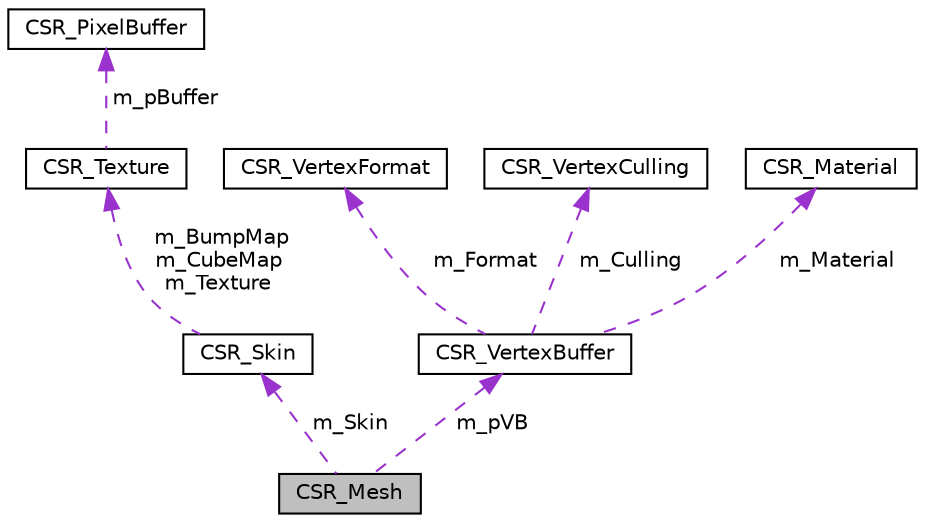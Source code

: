 digraph "CSR_Mesh"
{
 // LATEX_PDF_SIZE
  edge [fontname="Helvetica",fontsize="10",labelfontname="Helvetica",labelfontsize="10"];
  node [fontname="Helvetica",fontsize="10",shape=record];
  Node1 [label="CSR_Mesh",height=0.2,width=0.4,color="black", fillcolor="grey75", style="filled", fontcolor="black",tooltip=" "];
  Node2 -> Node1 [dir="back",color="darkorchid3",fontsize="10",style="dashed",label=" m_Skin" ,fontname="Helvetica"];
  Node2 [label="CSR_Skin",height=0.2,width=0.4,color="black", fillcolor="white", style="filled",URL="$struct_c_s_r___skin.html",tooltip=" "];
  Node3 -> Node2 [dir="back",color="darkorchid3",fontsize="10",style="dashed",label=" m_BumpMap\nm_CubeMap\nm_Texture" ,fontname="Helvetica"];
  Node3 [label="CSR_Texture",height=0.2,width=0.4,color="black", fillcolor="white", style="filled",URL="$struct_c_s_r___texture.html",tooltip=" "];
  Node4 -> Node3 [dir="back",color="darkorchid3",fontsize="10",style="dashed",label=" m_pBuffer" ,fontname="Helvetica"];
  Node4 [label="CSR_PixelBuffer",height=0.2,width=0.4,color="black", fillcolor="white", style="filled",URL="$struct_c_s_r___pixel_buffer.html",tooltip=" "];
  Node5 -> Node1 [dir="back",color="darkorchid3",fontsize="10",style="dashed",label=" m_pVB" ,fontname="Helvetica"];
  Node5 [label="CSR_VertexBuffer",height=0.2,width=0.4,color="black", fillcolor="white", style="filled",URL="$struct_c_s_r___vertex_buffer.html",tooltip=" "];
  Node6 -> Node5 [dir="back",color="darkorchid3",fontsize="10",style="dashed",label=" m_Format" ,fontname="Helvetica"];
  Node6 [label="CSR_VertexFormat",height=0.2,width=0.4,color="black", fillcolor="white", style="filled",URL="$struct_c_s_r___vertex_format.html",tooltip=" "];
  Node7 -> Node5 [dir="back",color="darkorchid3",fontsize="10",style="dashed",label=" m_Culling" ,fontname="Helvetica"];
  Node7 [label="CSR_VertexCulling",height=0.2,width=0.4,color="black", fillcolor="white", style="filled",URL="$struct_c_s_r___vertex_culling.html",tooltip=" "];
  Node8 -> Node5 [dir="back",color="darkorchid3",fontsize="10",style="dashed",label=" m_Material" ,fontname="Helvetica"];
  Node8 [label="CSR_Material",height=0.2,width=0.4,color="black", fillcolor="white", style="filled",URL="$struct_c_s_r___material.html",tooltip=" "];
}
